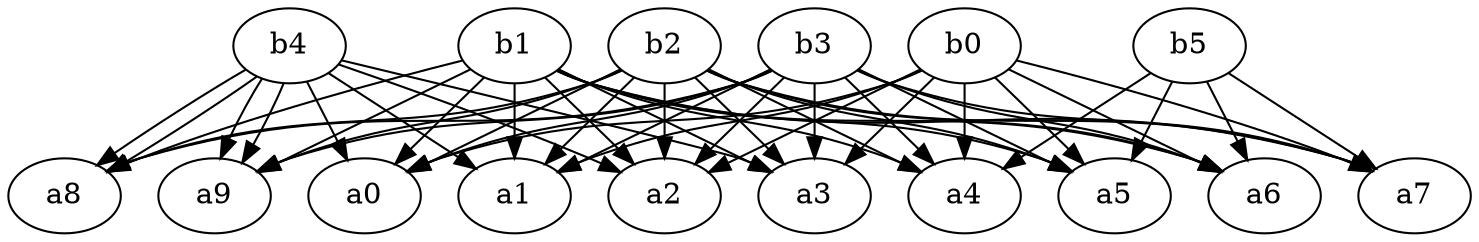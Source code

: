 digraph o /* seed: 0 0 0 */ {
b0 -> a0;
b0 -> a1;
b0 -> a2;
b0 -> a3;
b0 -> a4;
b0 -> a5;
b0 -> a6;
b0 -> a7;
b1 -> a0;
b1 -> a1;
b1 -> a2;
b1 -> a3;
b1 -> a4;
b1 -> a5;
b1 -> a6;
b1 -> a7;
b1 -> a8;
b1 -> a9;
b2 -> a0;
b2 -> a1;
b2 -> a2;
b2 -> a3;
b2 -> a4;
b2 -> a5;
b2 -> a6;
b2 -> a7;
b2 -> a8;
b2 -> a9;
b3 -> a0;
b3 -> a1;
b3 -> a2;
b3 -> a3;
b3 -> a4;
b3 -> a5;
b3 -> a6;
b3 -> a7;
b3 -> a8;
b3 -> a9;
b4 -> a0;
b4 -> a1;
b4 -> a2;
b4 -> a3;
b4 -> a8;
b4 -> a8;
b4 -> a9;
b4 -> a9;
b5 -> a4;
b5 -> a5;
b5 -> a6;
b5 -> a7;
}
